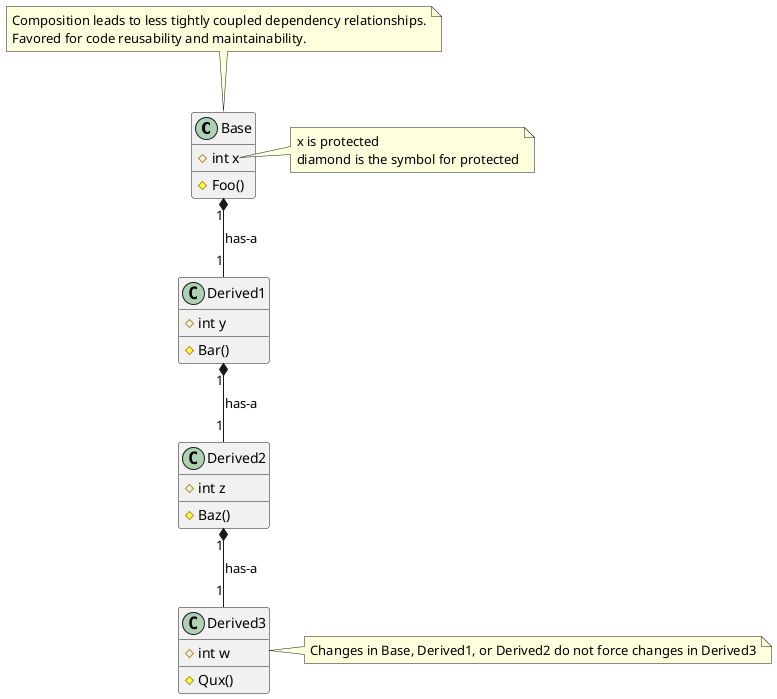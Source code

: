 @startuml
class Base {
    #int x
    # Foo()
}

note top of Base
Composition leads to less tightly coupled dependency relationships.
Favored for code reusability and maintainability.
end note

note right of Base::x
    x is protected
    diamond is the symbol for protected
end note

class Derived1 {
    #int y
    # Bar()
}

class Derived2 {
    #int z
    # Baz()
}

class Derived3 {
    #int w
    # Qux()
}

note right of Derived3    
    Changes in Base, Derived1, or Derived2 do not force changes in Derived3
end note

Base "1" *-- "1" Derived1 : has-a
Derived1 "1" *-- "1" Derived2 : has-a
Derived2 "1" *-- "1" Derived3 : has-a
@enduml
